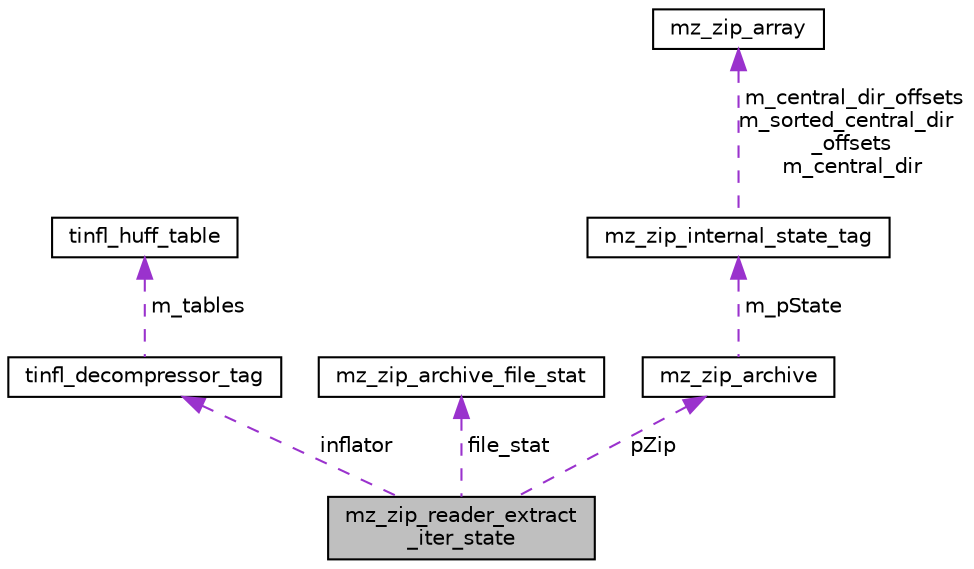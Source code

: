 digraph "mz_zip_reader_extract_iter_state"
{
 // LATEX_PDF_SIZE
  edge [fontname="Helvetica",fontsize="10",labelfontname="Helvetica",labelfontsize="10"];
  node [fontname="Helvetica",fontsize="10",shape=record];
  Node1 [label="mz_zip_reader_extract\l_iter_state",height=0.2,width=0.4,color="black", fillcolor="grey75", style="filled", fontcolor="black",tooltip=" "];
  Node2 -> Node1 [dir="back",color="darkorchid3",fontsize="10",style="dashed",label=" inflator" ,fontname="Helvetica"];
  Node2 [label="tinfl_decompressor_tag",height=0.2,width=0.4,color="black", fillcolor="white", style="filled",URL="$structtinfl__decompressor__tag.html",tooltip=" "];
  Node3 -> Node2 [dir="back",color="darkorchid3",fontsize="10",style="dashed",label=" m_tables" ,fontname="Helvetica"];
  Node3 [label="tinfl_huff_table",height=0.2,width=0.4,color="black", fillcolor="white", style="filled",URL="$structtinfl__huff__table.html",tooltip=" "];
  Node4 -> Node1 [dir="back",color="darkorchid3",fontsize="10",style="dashed",label=" file_stat" ,fontname="Helvetica"];
  Node4 [label="mz_zip_archive_file_stat",height=0.2,width=0.4,color="black", fillcolor="white", style="filled",URL="$structmz__zip__archive__file__stat.html",tooltip=" "];
  Node5 -> Node1 [dir="back",color="darkorchid3",fontsize="10",style="dashed",label=" pZip" ,fontname="Helvetica"];
  Node5 [label="mz_zip_archive",height=0.2,width=0.4,color="black", fillcolor="white", style="filled",URL="$structmz__zip__archive.html",tooltip=" "];
  Node6 -> Node5 [dir="back",color="darkorchid3",fontsize="10",style="dashed",label=" m_pState" ,fontname="Helvetica"];
  Node6 [label="mz_zip_internal_state_tag",height=0.2,width=0.4,color="black", fillcolor="white", style="filled",URL="$structmz__zip__internal__state__tag.html",tooltip=" "];
  Node7 -> Node6 [dir="back",color="darkorchid3",fontsize="10",style="dashed",label=" m_central_dir_offsets\nm_sorted_central_dir\l_offsets\nm_central_dir" ,fontname="Helvetica"];
  Node7 [label="mz_zip_array",height=0.2,width=0.4,color="black", fillcolor="white", style="filled",URL="$structmz__zip__array.html",tooltip=" "];
}
